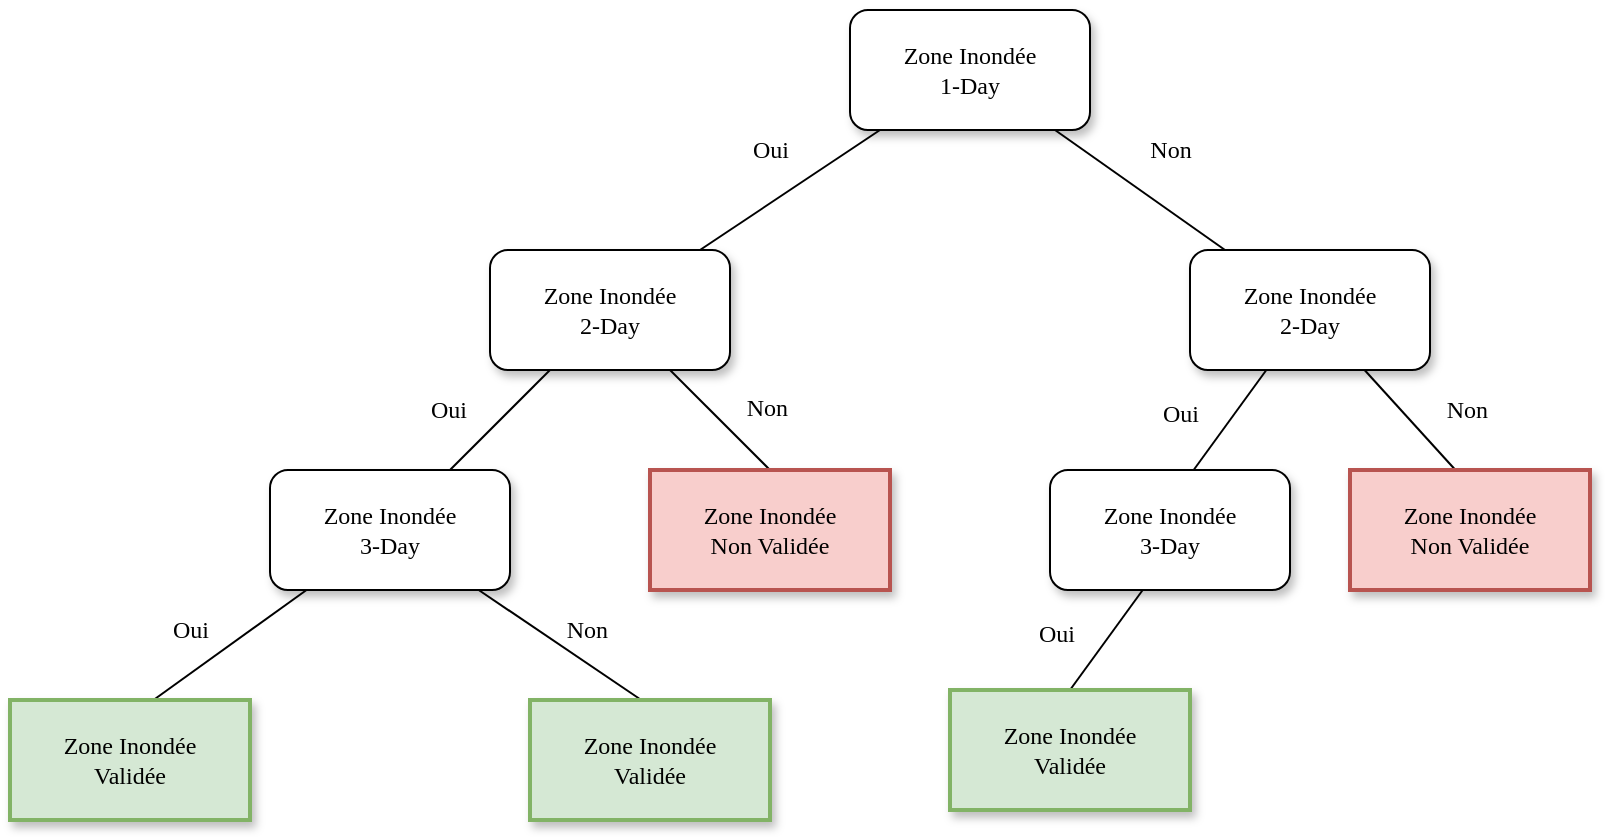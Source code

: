 <mxfile version="17.4.3" type="github">
  <diagram name="Page-1" id="10a91c8b-09ff-31b1-d368-03940ed4cc9e">
    <mxGraphModel dx="1038" dy="546" grid="1" gridSize="10" guides="1" tooltips="1" connect="1" arrows="1" fold="1" page="1" pageScale="1" pageWidth="1100" pageHeight="850" background="none" math="0" shadow="0">
      <root>
        <mxCell id="0" />
        <mxCell id="1" parent="0" />
        <mxCell id="62893188c0fa7362-1" value="Zone Inondée&lt;br&gt;1-Day" style="whiteSpace=wrap;html=1;rounded=1;shadow=1;labelBackgroundColor=none;strokeWidth=1;fontFamily=Verdana;fontSize=12;align=center;" parent="1" vertex="1">
          <mxGeometry x="610" y="50" width="120" height="60" as="geometry" />
        </mxCell>
        <mxCell id="62893188c0fa7362-2" value="Zone Inondée&lt;br&gt;2-Day" style="whiteSpace=wrap;html=1;rounded=1;shadow=1;labelBackgroundColor=none;strokeWidth=1;fontFamily=Verdana;fontSize=12;align=center;" parent="1" vertex="1">
          <mxGeometry x="430" y="170" width="120" height="60" as="geometry" />
        </mxCell>
        <mxCell id="62893188c0fa7362-3" value="Zone Inondée&lt;br&gt;2-Day" style="whiteSpace=wrap;html=1;rounded=1;shadow=1;labelBackgroundColor=none;strokeWidth=1;fontFamily=Verdana;fontSize=12;align=center;" parent="1" vertex="1">
          <mxGeometry x="780" y="170" width="120" height="60" as="geometry" />
        </mxCell>
        <mxCell id="62893188c0fa7362-4" value="Non" style="rounded=0;html=1;labelBackgroundColor=none;startArrow=none;startFill=0;startSize=5;endArrow=none;endFill=0;endSize=5;jettySize=auto;orthogonalLoop=1;strokeWidth=1;fontFamily=Verdana;fontSize=12;align=center;" parent="1" source="62893188c0fa7362-1" target="62893188c0fa7362-3" edge="1">
          <mxGeometry x="0.014" y="25" relative="1" as="geometry">
            <mxPoint as="offset" />
          </mxGeometry>
        </mxCell>
        <mxCell id="62893188c0fa7362-5" value="Oui" style="rounded=0;html=1;labelBackgroundColor=none;startArrow=none;startFill=0;startSize=5;endArrow=none;endFill=0;endSize=5;jettySize=auto;orthogonalLoop=1;strokeWidth=1;fontFamily=Verdana;fontSize=12" parent="1" source="62893188c0fa7362-1" target="62893188c0fa7362-2" edge="1">
          <mxGeometry x="-0.051" y="-22" relative="1" as="geometry">
            <mxPoint as="offset" />
          </mxGeometry>
        </mxCell>
        <mxCell id="62893188c0fa7362-8" value="Zone Inondée&lt;br&gt;3-Day" style="whiteSpace=wrap;html=1;rounded=1;shadow=1;labelBackgroundColor=none;strokeWidth=1;fontFamily=Verdana;fontSize=12;align=center;" parent="1" vertex="1">
          <mxGeometry x="320" y="280" width="120" height="60" as="geometry" />
        </mxCell>
        <mxCell id="62893188c0fa7362-14" value="Oui" style="rounded=0;html=1;labelBackgroundColor=none;startArrow=none;startFill=0;startSize=5;endArrow=none;endFill=0;endSize=5;jettySize=auto;orthogonalLoop=1;strokeWidth=1;fontFamily=Verdana;fontSize=12" parent="1" source="62893188c0fa7362-2" target="62893188c0fa7362-8" edge="1">
          <mxGeometry x="0.4" y="-21" relative="1" as="geometry">
            <mxPoint x="-1" as="offset" />
          </mxGeometry>
        </mxCell>
        <mxCell id="62893188c0fa7362-15" value="Non" style="rounded=0;html=1;labelBackgroundColor=none;startArrow=none;startFill=0;startSize=5;endArrow=none;endFill=0;endSize=5;jettySize=auto;orthogonalLoop=1;strokeWidth=1;fontFamily=Verdana;fontSize=12;align=right;" parent="1" source="62893188c0fa7362-2" edge="1">
          <mxGeometry x="0.6" y="28" relative="1" as="geometry">
            <mxPoint y="-1" as="offset" />
            <mxPoint x="570" y="280" as="targetPoint" />
          </mxGeometry>
        </mxCell>
        <mxCell id="62893188c0fa7362-16" value="Oui" style="rounded=0;html=1;labelBackgroundColor=none;startArrow=none;startFill=0;startSize=5;endArrow=none;endFill=0;endSize=5;jettySize=auto;orthogonalLoop=1;strokeWidth=1;fontFamily=Verdana;fontSize=12" parent="1" source="62893188c0fa7362-3" edge="1">
          <mxGeometry x="0.37" y="-23" relative="1" as="geometry">
            <mxPoint y="1" as="offset" />
            <mxPoint x="781.818" y="280" as="targetPoint" />
          </mxGeometry>
        </mxCell>
        <mxCell id="62893188c0fa7362-17" value="Non" style="rounded=0;html=1;labelBackgroundColor=none;startArrow=none;startFill=0;startSize=5;endArrow=none;endFill=0;endSize=5;jettySize=auto;orthogonalLoop=1;strokeWidth=1;fontFamily=Verdana;fontSize=12;align=right;" parent="1" source="62893188c0fa7362-3" edge="1">
          <mxGeometry x="0.687" y="33" relative="1" as="geometry">
            <mxPoint as="offset" />
            <mxPoint x="912.727" y="280" as="targetPoint" />
          </mxGeometry>
        </mxCell>
        <mxCell id="62893188c0fa7362-18" value="Oui" style="rounded=0;html=1;labelBackgroundColor=none;startArrow=none;startFill=0;startSize=5;endArrow=none;endFill=0;endSize=5;jettySize=auto;orthogonalLoop=1;strokeWidth=1;fontFamily=Verdana;fontSize=12" parent="1" source="62893188c0fa7362-8" edge="1">
          <mxGeometry x="0.252" y="-18" relative="1" as="geometry">
            <mxPoint as="offset" />
            <mxPoint x="261.739" y="395" as="targetPoint" />
          </mxGeometry>
        </mxCell>
        <mxCell id="62893188c0fa7362-19" value="Non" style="rounded=0;html=1;labelBackgroundColor=none;startArrow=none;startFill=0;startSize=5;endArrow=none;endFill=0;endSize=5;jettySize=auto;orthogonalLoop=1;strokeWidth=1;fontFamily=Verdana;fontSize=12;align=right;" parent="1" source="62893188c0fa7362-8" edge="1">
          <mxGeometry x="0.336" y="20" relative="1" as="geometry">
            <mxPoint as="offset" />
            <mxPoint x="505.652" y="395" as="targetPoint" />
          </mxGeometry>
        </mxCell>
        <mxCell id="62893188c0fa7362-20" value="Zone Inondée&lt;br&gt;Validée" style="whiteSpace=wrap;html=1;rounded=0;shadow=1;labelBackgroundColor=none;strokeWidth=2;fontFamily=Verdana;fontSize=12;align=center;fillColor=#d5e8d4;strokeColor=#82b366;" parent="1" vertex="1">
          <mxGeometry x="190" y="395" width="120" height="60" as="geometry" />
        </mxCell>
        <mxCell id="rF5y5Hm8P6p96O-lEdfq-3" value="Zone Inondée&lt;br&gt;Validée" style="whiteSpace=wrap;html=1;rounded=0;shadow=1;labelBackgroundColor=none;strokeWidth=2;fontFamily=Verdana;fontSize=12;align=center;fillColor=#d5e8d4;strokeColor=#82b366;" vertex="1" parent="1">
          <mxGeometry x="450" y="395" width="120" height="60" as="geometry" />
        </mxCell>
        <mxCell id="rF5y5Hm8P6p96O-lEdfq-4" value="Zone Inondée&lt;br&gt;Non Validée" style="whiteSpace=wrap;html=1;rounded=0;shadow=1;labelBackgroundColor=none;strokeWidth=2;fontFamily=Verdana;fontSize=12;align=center;fillColor=#f8cecc;strokeColor=#b85450;" vertex="1" parent="1">
          <mxGeometry x="510" y="280" width="120" height="60" as="geometry" />
        </mxCell>
        <mxCell id="rF5y5Hm8P6p96O-lEdfq-6" value="Zone Inondée&lt;br&gt;Non Validée" style="whiteSpace=wrap;html=1;rounded=0;shadow=1;labelBackgroundColor=none;strokeWidth=2;fontFamily=Verdana;fontSize=12;align=center;fillColor=#f8cecc;strokeColor=#b85450;" vertex="1" parent="1">
          <mxGeometry x="860" y="280" width="120" height="60" as="geometry" />
        </mxCell>
        <mxCell id="rF5y5Hm8P6p96O-lEdfq-7" value="Zone Inondée&lt;br&gt;3-Day" style="whiteSpace=wrap;html=1;rounded=1;shadow=1;labelBackgroundColor=none;strokeWidth=1;fontFamily=Verdana;fontSize=12;align=center;" vertex="1" parent="1">
          <mxGeometry x="710" y="280" width="120" height="60" as="geometry" />
        </mxCell>
        <mxCell id="rF5y5Hm8P6p96O-lEdfq-8" value="Oui" style="rounded=0;html=1;labelBackgroundColor=none;startArrow=none;startFill=0;startSize=5;endArrow=none;endFill=0;endSize=5;jettySize=auto;orthogonalLoop=1;strokeWidth=1;fontFamily=Verdana;fontSize=12" edge="1" parent="1">
          <mxGeometry x="0.37" y="-23" relative="1" as="geometry">
            <mxPoint y="1" as="offset" />
            <mxPoint x="756.362" y="340" as="sourcePoint" />
            <mxPoint x="719.998" y="390" as="targetPoint" />
          </mxGeometry>
        </mxCell>
        <mxCell id="rF5y5Hm8P6p96O-lEdfq-9" value="Zone Inondée&lt;br&gt;Validée" style="whiteSpace=wrap;html=1;rounded=0;shadow=1;labelBackgroundColor=none;strokeWidth=2;fontFamily=Verdana;fontSize=12;align=center;fillColor=#d5e8d4;strokeColor=#82b366;" vertex="1" parent="1">
          <mxGeometry x="660" y="390" width="120" height="60" as="geometry" />
        </mxCell>
      </root>
    </mxGraphModel>
  </diagram>
</mxfile>
